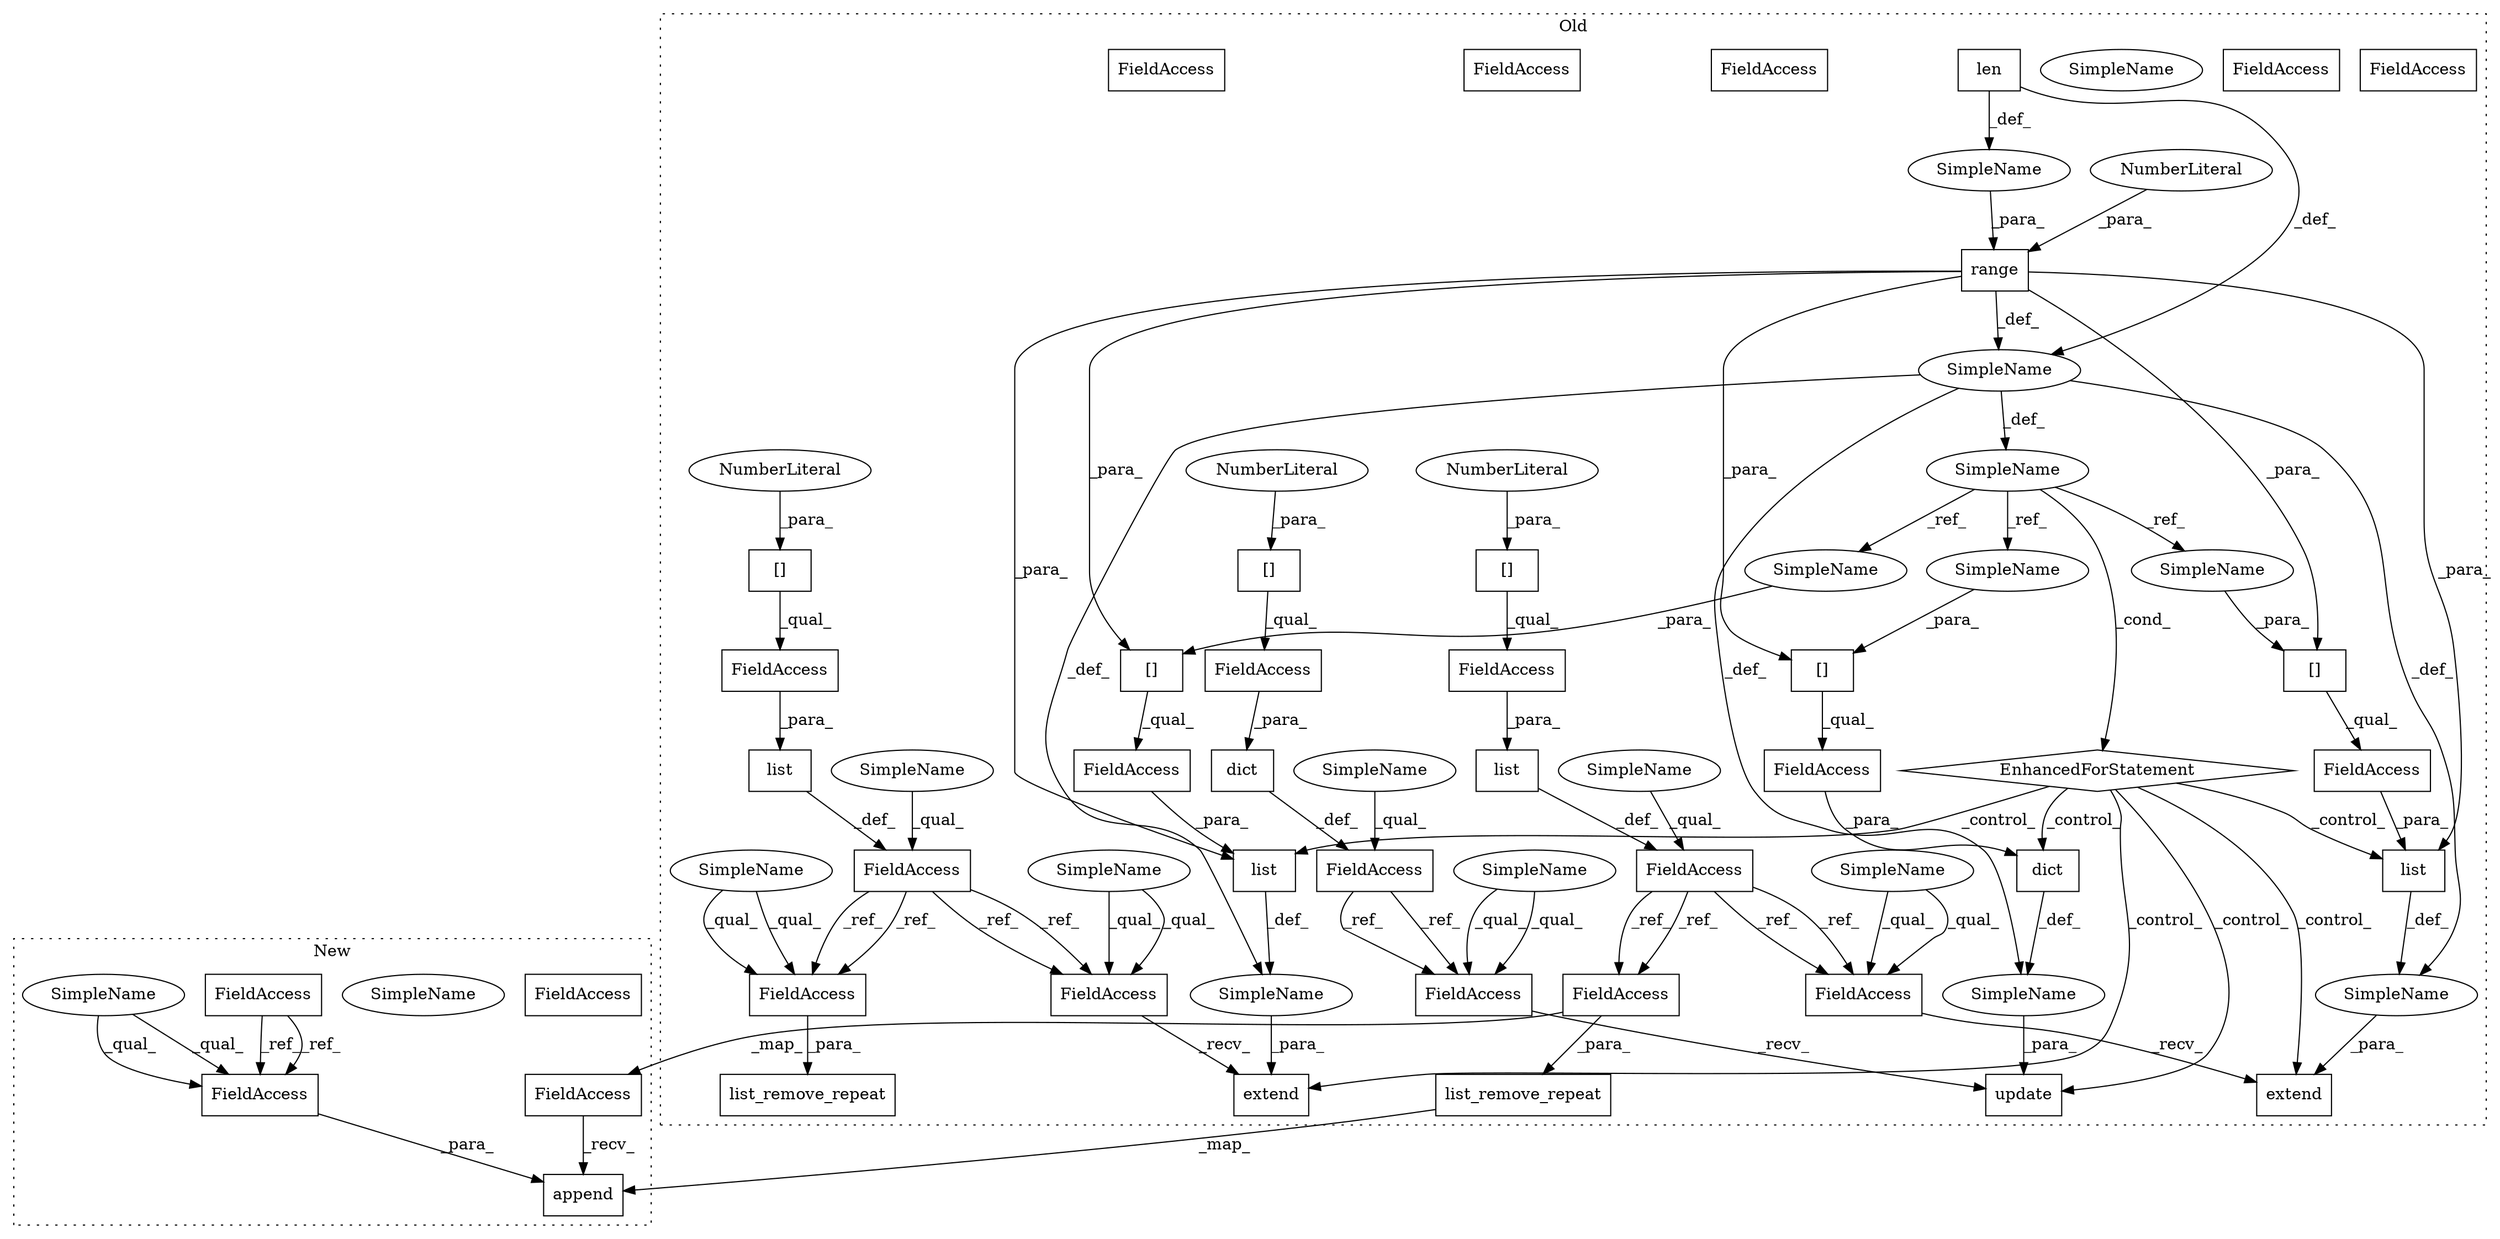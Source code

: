 digraph G {
subgraph cluster0 {
1 [label="list_remove_repeat" a="32" s="912,946" l="19,1" shape="box"];
3 [label="FieldAccess" a="22" s="491" l="15" shape="box"];
4 [label="list" a="32" s="507,532" l="5,1" shape="box"];
5 [label="extend" a="32" s="738,771" l="7,1" shape="box"];
6 [label="EnhancedForStatement" a="70" s="631,712" l="53,2" shape="diamond"];
7 [label="SimpleName" a="42" s="688" l="1" shape="ellipse"];
8 [label="[]" a="2" s="750,758" l="7,1" shape="box"];
9 [label="FieldAccess" a="22" s="750" l="20" shape="box"];
10 [label="list" a="32" s="745,770" l="5,1" shape="box"];
11 [label="[]" a="2" s="808,816" l="7,1" shape="box"];
12 [label="FieldAccess" a="22" s="808" l="20" shape="box"];
13 [label="list" a="32" s="803,828" l="5,1" shape="box"];
14 [label="[]" a="2" s="864,872" l="7,1" shape="box"];
16 [label="FieldAccess" a="22" s="931" l="15" shape="box"];
17 [label="SimpleName" a="42" s="" l="" shape="ellipse"];
18 [label="extend" a="32" s="796,829" l="7,1" shape="box"];
19 [label="FieldAccess" a="22" s="587" l="13" shape="box"];
20 [label="update" a="32" s="852,883" l="7,1" shape="box"];
21 [label="FieldAccess" a="22" s="780" l="15" shape="box"];
22 [label="SimpleName" a="42" s="780" l="4" shape="ellipse"];
23 [label="FieldAccess" a="22" s="512" l="20" shape="box"];
24 [label="[]" a="2" s="512,520" l="7,1" shape="box"];
25 [label="NumberLiteral" a="34" s="519" l="1" shape="ellipse"];
28 [label="len" a="32" s="700,710" l="4,1" shape="box"];
29 [label="FieldAccess" a="22" s="539" l="15" shape="box"];
30 [label="FieldAccess" a="22" s="988" l="15" shape="box"];
31 [label="list_remove_repeat" a="32" s="969,1003" l="19,1" shape="box"];
33 [label="FieldAccess" a="22" s="722" l="15" shape="box"];
34 [label="FieldAccess" a="22" s="838" l="13" shape="box"];
35 [label="dict" a="32" s="859,882" l="5,1" shape="box"];
36 [label="FieldAccess" a="22" s="864" l="18" shape="box"];
37 [label="range" a="32" s="692,711" l="6,1" shape="box"];
38 [label="NumberLiteral" a="34" s="698" l="1" shape="ellipse"];
39 [label="dict" a="32" s="601,624" l="5,1" shape="box"];
40 [label="FieldAccess" a="22" s="606" l="18" shape="box"];
41 [label="[]" a="2" s="606,614" l="7,1" shape="box"];
42 [label="NumberLiteral" a="34" s="613" l="1" shape="ellipse"];
43 [label="SimpleName" a="42" s="" l="" shape="ellipse"];
44 [label="SimpleName" a="42" s="" l="" shape="ellipse"];
45 [label="SimpleName" a="42" s="" l="" shape="ellipse"];
46 [label="SimpleName" a="42" s="" l="" shape="ellipse"];
47 [label="list" a="32" s="555,580" l="5,1" shape="box"];
48 [label="FieldAccess" a="22" s="560" l="20" shape="box"];
49 [label="[]" a="2" s="560,568" l="7,1" shape="box"];
50 [label="NumberLiteral" a="34" s="567" l="1" shape="ellipse"];
51 [label="FieldAccess" a="22" s="931" l="15" shape="box"];
52 [label="FieldAccess" a="22" s="722" l="15" shape="box"];
53 [label="FieldAccess" a="22" s="988" l="15" shape="box"];
54 [label="FieldAccess" a="22" s="780" l="15" shape="box"];
56 [label="SimpleName" a="42" s="491" l="4" shape="ellipse"];
57 [label="SimpleName" a="42" s="539" l="4" shape="ellipse"];
58 [label="SimpleName" a="42" s="722" l="4" shape="ellipse"];
59 [label="SimpleName" a="42" s="988" l="4" shape="ellipse"];
60 [label="SimpleName" a="42" s="780" l="4" shape="ellipse"];
61 [label="SimpleName" a="42" s="587" l="4" shape="ellipse"];
62 [label="SimpleName" a="42" s="838" l="4" shape="ellipse"];
63 [label="FieldAccess" a="22" s="838" l="13" shape="box"];
65 [label="SimpleName" a="42" s="871" l="1" shape="ellipse"];
66 [label="SimpleName" a="42" s="757" l="1" shape="ellipse"];
67 [label="SimpleName" a="42" s="815" l="1" shape="ellipse"];
label = "Old";
style="dotted";
}
subgraph cluster1 {
2 [label="append" a="32" s="514,533" l="7,1" shape="box"];
15 [label="FieldAccess" a="22" s="498" l="15" shape="box"];
26 [label="FieldAccess" a="22" s="521" l="12" shape="box"];
27 [label="SimpleName" a="42" s="521" l="4" shape="ellipse"];
32 [label="FieldAccess" a="22" s="368" l="12" shape="box"];
55 [label="FieldAccess" a="22" s="521" l="12" shape="box"];
64 [label="SimpleName" a="42" s="521" l="4" shape="ellipse"];
label = "New";
style="dotted";
}
1 -> 2 [label="_map_"];
3 -> 52 [label="_ref_"];
3 -> 51 [label="_ref_"];
3 -> 52 [label="_ref_"];
3 -> 51 [label="_ref_"];
4 -> 3 [label="_def_"];
6 -> 13 [label="_control_"];
6 -> 35 [label="_control_"];
6 -> 10 [label="_control_"];
6 -> 5 [label="_control_"];
6 -> 20 [label="_control_"];
6 -> 18 [label="_control_"];
7 -> 66 [label="_ref_"];
7 -> 65 [label="_ref_"];
7 -> 6 [label="_cond_"];
7 -> 67 [label="_ref_"];
8 -> 9 [label="_qual_"];
9 -> 10 [label="_para_"];
10 -> 45 [label="_def_"];
11 -> 12 [label="_qual_"];
12 -> 13 [label="_para_"];
13 -> 17 [label="_def_"];
14 -> 36 [label="_qual_"];
15 -> 2 [label="_recv_"];
17 -> 18 [label="_para_"];
19 -> 63 [label="_ref_"];
19 -> 63 [label="_ref_"];
23 -> 4 [label="_para_"];
24 -> 23 [label="_qual_"];
25 -> 24 [label="_para_"];
28 -> 44 [label="_def_"];
28 -> 43 [label="_def_"];
29 -> 53 [label="_ref_"];
29 -> 54 [label="_ref_"];
29 -> 54 [label="_ref_"];
29 -> 53 [label="_ref_"];
32 -> 55 [label="_ref_"];
32 -> 55 [label="_ref_"];
35 -> 46 [label="_def_"];
36 -> 35 [label="_para_"];
37 -> 44 [label="_def_"];
37 -> 13 [label="_para_"];
37 -> 10 [label="_para_"];
37 -> 14 [label="_para_"];
37 -> 11 [label="_para_"];
37 -> 8 [label="_para_"];
38 -> 37 [label="_para_"];
39 -> 19 [label="_def_"];
40 -> 39 [label="_para_"];
41 -> 40 [label="_qual_"];
42 -> 41 [label="_para_"];
43 -> 37 [label="_para_"];
44 -> 46 [label="_def_"];
44 -> 7 [label="_def_"];
44 -> 45 [label="_def_"];
44 -> 17 [label="_def_"];
45 -> 5 [label="_para_"];
46 -> 20 [label="_para_"];
47 -> 29 [label="_def_"];
48 -> 47 [label="_para_"];
49 -> 48 [label="_qual_"];
50 -> 49 [label="_para_"];
51 -> 15 [label="_map_"];
51 -> 1 [label="_para_"];
52 -> 5 [label="_recv_"];
53 -> 31 [label="_para_"];
54 -> 18 [label="_recv_"];
55 -> 2 [label="_para_"];
56 -> 3 [label="_qual_"];
57 -> 29 [label="_qual_"];
58 -> 52 [label="_qual_"];
58 -> 52 [label="_qual_"];
59 -> 53 [label="_qual_"];
59 -> 53 [label="_qual_"];
60 -> 54 [label="_qual_"];
60 -> 54 [label="_qual_"];
61 -> 19 [label="_qual_"];
62 -> 63 [label="_qual_"];
62 -> 63 [label="_qual_"];
63 -> 20 [label="_recv_"];
64 -> 55 [label="_qual_"];
64 -> 55 [label="_qual_"];
65 -> 14 [label="_para_"];
66 -> 8 [label="_para_"];
67 -> 11 [label="_para_"];
}